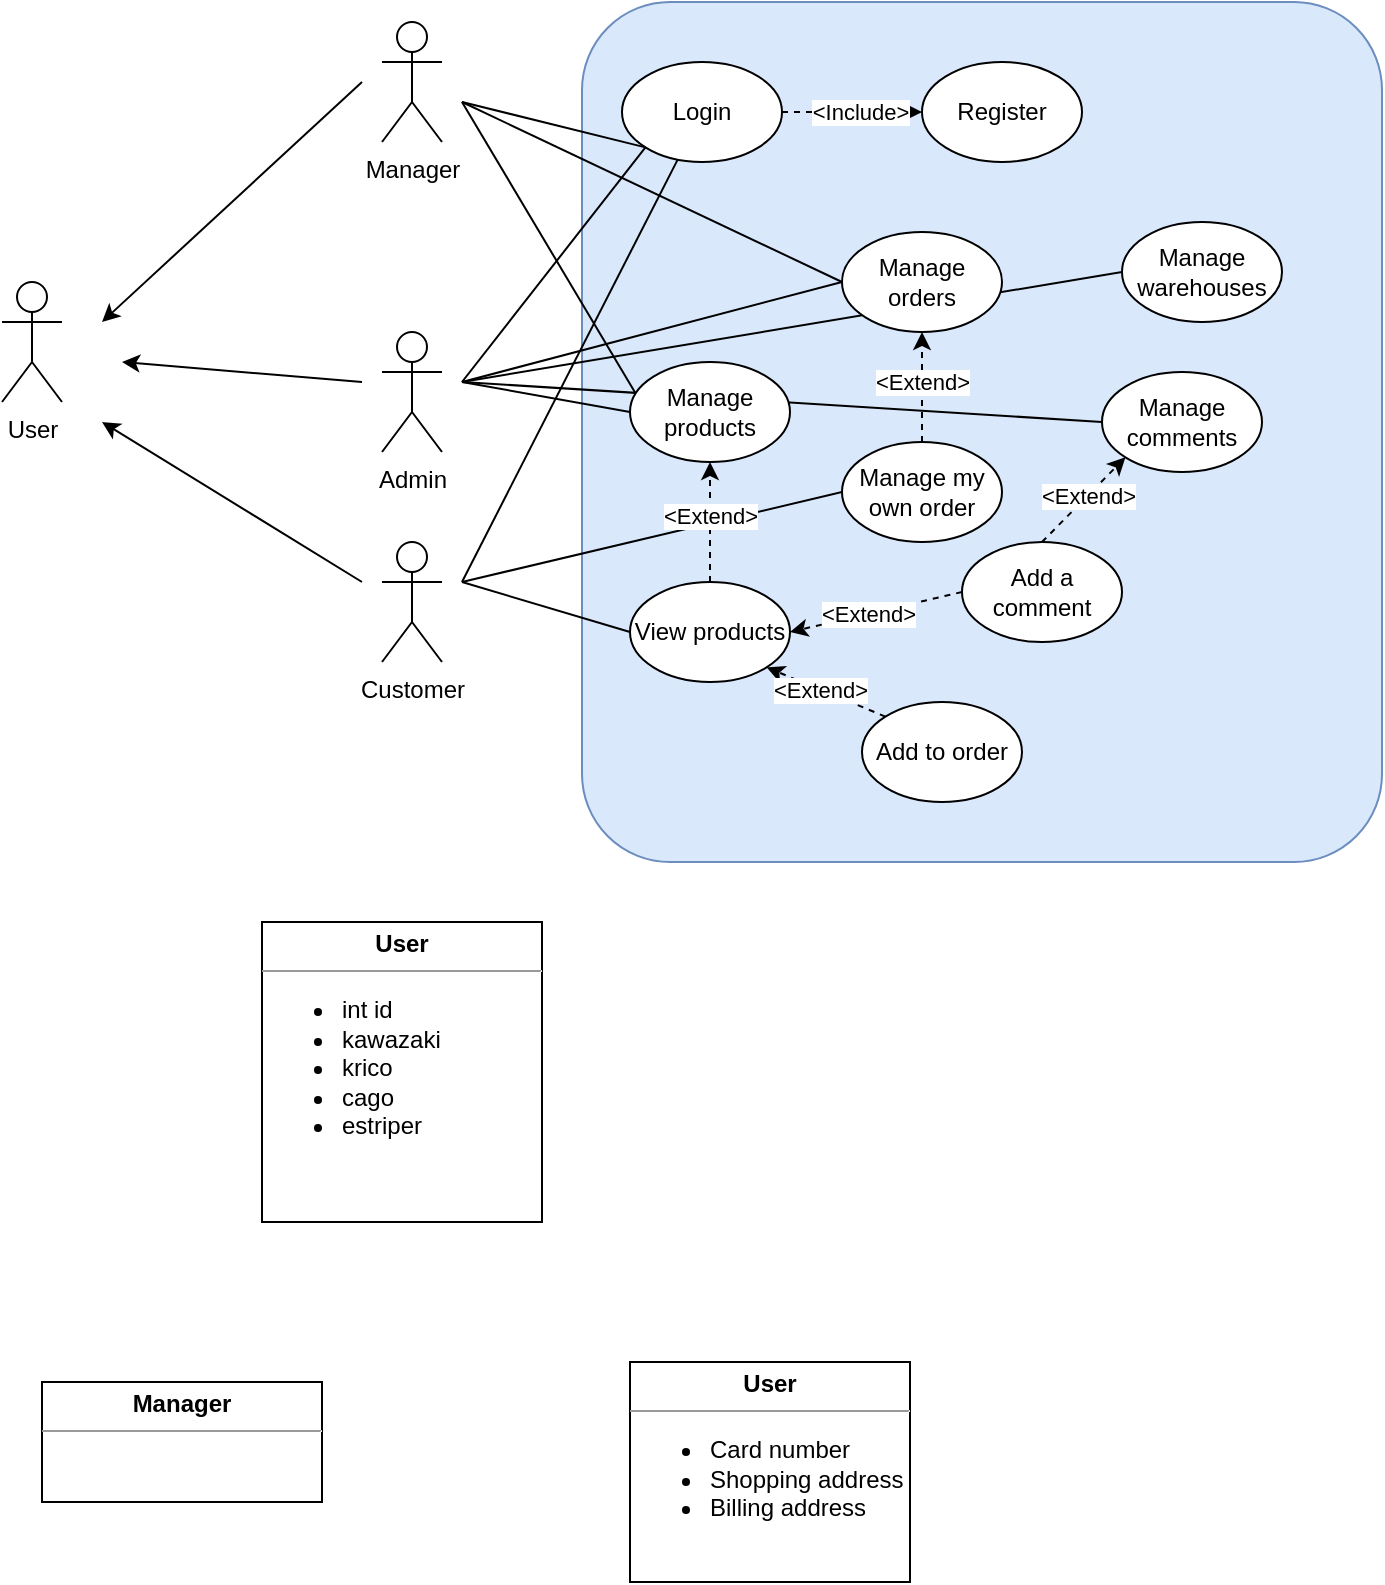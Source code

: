 <mxfile version="23.1.2" type="github">
  <diagram name="Page-1" id="e2jL8_4CVrj-lqxHwGoR">
    <mxGraphModel dx="753" dy="432" grid="1" gridSize="10" guides="1" tooltips="1" connect="1" arrows="1" fold="1" page="1" pageScale="1" pageWidth="827" pageHeight="1169" math="0" shadow="0">
      <root>
        <mxCell id="0" />
        <mxCell id="1" parent="0" />
        <mxCell id="hkoS-fg2tpfXkTerKAe7-1" value="User" style="shape=umlActor;verticalLabelPosition=bottom;verticalAlign=top;html=1;outlineConnect=0;" vertex="1" parent="1">
          <mxGeometry x="60" y="180" width="30" height="60" as="geometry" />
        </mxCell>
        <mxCell id="hkoS-fg2tpfXkTerKAe7-2" value="Manager" style="shape=umlActor;verticalLabelPosition=bottom;verticalAlign=top;html=1;outlineConnect=0;" vertex="1" parent="1">
          <mxGeometry x="250" y="50" width="30" height="60" as="geometry" />
        </mxCell>
        <mxCell id="hkoS-fg2tpfXkTerKAe7-3" value="Customer" style="shape=umlActor;verticalLabelPosition=bottom;verticalAlign=top;html=1;outlineConnect=0;" vertex="1" parent="1">
          <mxGeometry x="250" y="310" width="30" height="60" as="geometry" />
        </mxCell>
        <mxCell id="hkoS-fg2tpfXkTerKAe7-4" value="" style="endArrow=classic;html=1;rounded=0;" edge="1" parent="1">
          <mxGeometry width="50" height="50" relative="1" as="geometry">
            <mxPoint x="240" y="330" as="sourcePoint" />
            <mxPoint x="110" y="250" as="targetPoint" />
          </mxGeometry>
        </mxCell>
        <mxCell id="hkoS-fg2tpfXkTerKAe7-5" value="" style="endArrow=classic;html=1;rounded=0;" edge="1" parent="1">
          <mxGeometry width="50" height="50" relative="1" as="geometry">
            <mxPoint x="240" y="80" as="sourcePoint" />
            <mxPoint x="110" y="200" as="targetPoint" />
          </mxGeometry>
        </mxCell>
        <mxCell id="hkoS-fg2tpfXkTerKAe7-6" value="" style="endArrow=classic;html=1;rounded=0;" edge="1" parent="1">
          <mxGeometry width="50" height="50" relative="1" as="geometry">
            <mxPoint x="240" y="230" as="sourcePoint" />
            <mxPoint x="120" y="220" as="targetPoint" />
          </mxGeometry>
        </mxCell>
        <mxCell id="hkoS-fg2tpfXkTerKAe7-7" value="Admin" style="shape=umlActor;verticalLabelPosition=bottom;verticalAlign=top;html=1;outlineConnect=0;" vertex="1" parent="1">
          <mxGeometry x="250" y="205" width="30" height="60" as="geometry" />
        </mxCell>
        <mxCell id="hkoS-fg2tpfXkTerKAe7-11" value="" style="rounded=1;whiteSpace=wrap;html=1;fillColor=#dae8fc;strokeColor=#6c8ebf;arcSize=11;" vertex="1" parent="1">
          <mxGeometry x="350" y="40" width="400" height="430" as="geometry" />
        </mxCell>
        <mxCell id="hkoS-fg2tpfXkTerKAe7-12" value="Login" style="ellipse;whiteSpace=wrap;html=1;" vertex="1" parent="1">
          <mxGeometry x="370" y="70" width="80" height="50" as="geometry" />
        </mxCell>
        <mxCell id="hkoS-fg2tpfXkTerKAe7-13" value="Register" style="ellipse;whiteSpace=wrap;html=1;" vertex="1" parent="1">
          <mxGeometry x="520" y="70" width="80" height="50" as="geometry" />
        </mxCell>
        <mxCell id="hkoS-fg2tpfXkTerKAe7-15" value="View products" style="ellipse;whiteSpace=wrap;html=1;" vertex="1" parent="1">
          <mxGeometry x="374" y="330" width="80" height="50" as="geometry" />
        </mxCell>
        <mxCell id="hkoS-fg2tpfXkTerKAe7-17" value="" style="endArrow=none;html=1;rounded=0;entryX=0;entryY=1;entryDx=0;entryDy=0;" edge="1" parent="1" target="hkoS-fg2tpfXkTerKAe7-12">
          <mxGeometry width="50" height="50" relative="1" as="geometry">
            <mxPoint x="290" y="230" as="sourcePoint" />
            <mxPoint x="410" y="200" as="targetPoint" />
          </mxGeometry>
        </mxCell>
        <mxCell id="hkoS-fg2tpfXkTerKAe7-18" value="" style="endArrow=none;html=1;rounded=0;entryX=0;entryY=1;entryDx=0;entryDy=0;" edge="1" parent="1" target="hkoS-fg2tpfXkTerKAe7-12">
          <mxGeometry width="50" height="50" relative="1" as="geometry">
            <mxPoint x="290" y="90" as="sourcePoint" />
            <mxPoint x="392" y="123" as="targetPoint" />
          </mxGeometry>
        </mxCell>
        <mxCell id="hkoS-fg2tpfXkTerKAe7-19" value="" style="endArrow=none;html=1;rounded=0;" edge="1" parent="1" target="hkoS-fg2tpfXkTerKAe7-12">
          <mxGeometry width="50" height="50" relative="1" as="geometry">
            <mxPoint x="290" y="330" as="sourcePoint" />
            <mxPoint x="392" y="123" as="targetPoint" />
          </mxGeometry>
        </mxCell>
        <mxCell id="hkoS-fg2tpfXkTerKAe7-20" value="" style="endArrow=none;html=1;rounded=0;entryX=0;entryY=0.5;entryDx=0;entryDy=0;" edge="1" parent="1" target="hkoS-fg2tpfXkTerKAe7-14">
          <mxGeometry width="50" height="50" relative="1" as="geometry">
            <mxPoint x="290" y="230" as="sourcePoint" />
            <mxPoint x="407" y="129" as="targetPoint" />
          </mxGeometry>
        </mxCell>
        <mxCell id="hkoS-fg2tpfXkTerKAe7-21" value="" style="endArrow=none;html=1;rounded=0;entryX=0.042;entryY=0.333;entryDx=0;entryDy=0;entryPerimeter=0;" edge="1" parent="1" target="hkoS-fg2tpfXkTerKAe7-14">
          <mxGeometry width="50" height="50" relative="1" as="geometry">
            <mxPoint x="290" y="90" as="sourcePoint" />
            <mxPoint x="380" y="225" as="targetPoint" />
          </mxGeometry>
        </mxCell>
        <mxCell id="hkoS-fg2tpfXkTerKAe7-22" value="" style="endArrow=none;html=1;rounded=0;entryX=0;entryY=0.5;entryDx=0;entryDy=0;" edge="1" parent="1" target="hkoS-fg2tpfXkTerKAe7-15">
          <mxGeometry width="50" height="50" relative="1" as="geometry">
            <mxPoint x="290" y="330" as="sourcePoint" />
            <mxPoint x="407" y="129" as="targetPoint" />
          </mxGeometry>
        </mxCell>
        <mxCell id="hkoS-fg2tpfXkTerKAe7-29" value="" style="endArrow=none;html=1;rounded=0;entryX=0;entryY=0.5;entryDx=0;entryDy=0;" edge="1" parent="1" target="hkoS-fg2tpfXkTerKAe7-28">
          <mxGeometry width="50" height="50" relative="1" as="geometry">
            <mxPoint x="290" y="90" as="sourcePoint" />
            <mxPoint x="392" y="123" as="targetPoint" />
          </mxGeometry>
        </mxCell>
        <mxCell id="hkoS-fg2tpfXkTerKAe7-30" value="" style="endArrow=none;html=1;rounded=0;entryX=0;entryY=0.5;entryDx=0;entryDy=0;" edge="1" parent="1" target="hkoS-fg2tpfXkTerKAe7-28">
          <mxGeometry width="50" height="50" relative="1" as="geometry">
            <mxPoint x="290" y="230" as="sourcePoint" />
            <mxPoint x="384" y="255" as="targetPoint" />
          </mxGeometry>
        </mxCell>
        <mxCell id="hkoS-fg2tpfXkTerKAe7-33" value="Manage my own order" style="ellipse;whiteSpace=wrap;html=1;" vertex="1" parent="1">
          <mxGeometry x="480" y="260" width="80" height="50" as="geometry" />
        </mxCell>
        <mxCell id="hkoS-fg2tpfXkTerKAe7-34" value="" style="endArrow=none;html=1;rounded=0;entryX=0;entryY=0.5;entryDx=0;entryDy=0;" edge="1" parent="1" target="hkoS-fg2tpfXkTerKAe7-33">
          <mxGeometry width="50" height="50" relative="1" as="geometry">
            <mxPoint x="290" y="330" as="sourcePoint" />
            <mxPoint x="408" y="129" as="targetPoint" />
          </mxGeometry>
        </mxCell>
        <mxCell id="hkoS-fg2tpfXkTerKAe7-35" value="" style="endArrow=classic;html=1;rounded=0;dashed=1;exitX=0.5;exitY=0;exitDx=0;exitDy=0;entryX=0.5;entryY=1;entryDx=0;entryDy=0;" edge="1" parent="1" source="hkoS-fg2tpfXkTerKAe7-33" target="hkoS-fg2tpfXkTerKAe7-28">
          <mxGeometry width="50" height="50" relative="1" as="geometry">
            <mxPoint x="240" y="190" as="sourcePoint" />
            <mxPoint x="290" y="140" as="targetPoint" />
          </mxGeometry>
        </mxCell>
        <mxCell id="hkoS-fg2tpfXkTerKAe7-37" value="&amp;lt;Extend&amp;gt;" style="edgeLabel;html=1;align=center;verticalAlign=middle;resizable=0;points=[];" vertex="1" connectable="0" parent="hkoS-fg2tpfXkTerKAe7-35">
          <mxGeometry x="0.097" relative="1" as="geometry">
            <mxPoint as="offset" />
          </mxGeometry>
        </mxCell>
        <mxCell id="hkoS-fg2tpfXkTerKAe7-38" value="" style="endArrow=classic;html=1;rounded=0;dashed=1;exitX=0.5;exitY=0;exitDx=0;exitDy=0;entryX=0.5;entryY=1;entryDx=0;entryDy=0;" edge="1" parent="1" source="hkoS-fg2tpfXkTerKAe7-15" target="hkoS-fg2tpfXkTerKAe7-14">
          <mxGeometry width="50" height="50" relative="1" as="geometry">
            <mxPoint x="530" y="300" as="sourcePoint" />
            <mxPoint x="530" y="215" as="targetPoint" />
          </mxGeometry>
        </mxCell>
        <mxCell id="hkoS-fg2tpfXkTerKAe7-39" value="&amp;lt;Extend&amp;gt;" style="edgeLabel;html=1;align=center;verticalAlign=middle;resizable=0;points=[];" vertex="1" connectable="0" parent="hkoS-fg2tpfXkTerKAe7-38">
          <mxGeometry x="0.097" relative="1" as="geometry">
            <mxPoint as="offset" />
          </mxGeometry>
        </mxCell>
        <mxCell id="hkoS-fg2tpfXkTerKAe7-40" value="" style="endArrow=classic;html=1;rounded=0;dashed=1;exitX=1;exitY=0.5;exitDx=0;exitDy=0;entryX=0;entryY=0.5;entryDx=0;entryDy=0;" edge="1" parent="1" source="hkoS-fg2tpfXkTerKAe7-12" target="hkoS-fg2tpfXkTerKAe7-13">
          <mxGeometry width="50" height="50" relative="1" as="geometry">
            <mxPoint x="424" y="280" as="sourcePoint" />
            <mxPoint x="424" y="340" as="targetPoint" />
          </mxGeometry>
        </mxCell>
        <mxCell id="hkoS-fg2tpfXkTerKAe7-41" value="&amp;lt;Include&amp;gt;" style="edgeLabel;html=1;align=center;verticalAlign=middle;resizable=0;points=[];" vertex="1" connectable="0" parent="hkoS-fg2tpfXkTerKAe7-40">
          <mxGeometry x="0.097" relative="1" as="geometry">
            <mxPoint as="offset" />
          </mxGeometry>
        </mxCell>
        <mxCell id="hkoS-fg2tpfXkTerKAe7-43" value="Add to order" style="ellipse;whiteSpace=wrap;html=1;" vertex="1" parent="1">
          <mxGeometry x="490" y="390" width="80" height="50" as="geometry" />
        </mxCell>
        <mxCell id="hkoS-fg2tpfXkTerKAe7-44" value="" style="endArrow=classic;html=1;rounded=0;dashed=1;exitX=0;exitY=0;exitDx=0;exitDy=0;entryX=1;entryY=1;entryDx=0;entryDy=0;" edge="1" parent="1" source="hkoS-fg2tpfXkTerKAe7-43" target="hkoS-fg2tpfXkTerKAe7-15">
          <mxGeometry width="50" height="50" relative="1" as="geometry">
            <mxPoint x="530" y="300" as="sourcePoint" />
            <mxPoint x="530" y="215" as="targetPoint" />
          </mxGeometry>
        </mxCell>
        <mxCell id="hkoS-fg2tpfXkTerKAe7-45" value="&amp;lt;Extend&amp;gt;" style="edgeLabel;html=1;align=center;verticalAlign=middle;resizable=0;points=[];" vertex="1" connectable="0" parent="hkoS-fg2tpfXkTerKAe7-44">
          <mxGeometry x="0.097" relative="1" as="geometry">
            <mxPoint as="offset" />
          </mxGeometry>
        </mxCell>
        <mxCell id="hkoS-fg2tpfXkTerKAe7-46" value="Add a comment" style="ellipse;whiteSpace=wrap;html=1;" vertex="1" parent="1">
          <mxGeometry x="540" y="310" width="80" height="50" as="geometry" />
        </mxCell>
        <mxCell id="hkoS-fg2tpfXkTerKAe7-47" value="" style="endArrow=classic;html=1;rounded=0;dashed=1;exitX=0;exitY=0.5;exitDx=0;exitDy=0;entryX=1;entryY=0.5;entryDx=0;entryDy=0;" edge="1" parent="1" source="hkoS-fg2tpfXkTerKAe7-46" target="hkoS-fg2tpfXkTerKAe7-15">
          <mxGeometry width="50" height="50" relative="1" as="geometry">
            <mxPoint x="424" y="340" as="sourcePoint" />
            <mxPoint x="424" y="280" as="targetPoint" />
          </mxGeometry>
        </mxCell>
        <mxCell id="hkoS-fg2tpfXkTerKAe7-48" value="&amp;lt;Extend&amp;gt;" style="edgeLabel;html=1;align=center;verticalAlign=middle;resizable=0;points=[];" vertex="1" connectable="0" parent="hkoS-fg2tpfXkTerKAe7-47">
          <mxGeometry x="0.097" relative="1" as="geometry">
            <mxPoint as="offset" />
          </mxGeometry>
        </mxCell>
        <mxCell id="hkoS-fg2tpfXkTerKAe7-50" value="Manage comments" style="ellipse;whiteSpace=wrap;html=1;" vertex="1" parent="1">
          <mxGeometry x="610" y="225" width="80" height="50" as="geometry" />
        </mxCell>
        <mxCell id="hkoS-fg2tpfXkTerKAe7-51" value="" style="endArrow=classic;html=1;rounded=0;dashed=1;exitX=0.5;exitY=0;exitDx=0;exitDy=0;entryX=0;entryY=1;entryDx=0;entryDy=0;" edge="1" parent="1" source="hkoS-fg2tpfXkTerKAe7-46" target="hkoS-fg2tpfXkTerKAe7-50">
          <mxGeometry width="50" height="50" relative="1" as="geometry">
            <mxPoint x="550" y="345" as="sourcePoint" />
            <mxPoint x="464" y="365" as="targetPoint" />
          </mxGeometry>
        </mxCell>
        <mxCell id="hkoS-fg2tpfXkTerKAe7-52" value="&amp;lt;Extend&amp;gt;" style="edgeLabel;html=1;align=center;verticalAlign=middle;resizable=0;points=[];" vertex="1" connectable="0" parent="hkoS-fg2tpfXkTerKAe7-51">
          <mxGeometry x="0.097" relative="1" as="geometry">
            <mxPoint as="offset" />
          </mxGeometry>
        </mxCell>
        <mxCell id="hkoS-fg2tpfXkTerKAe7-53" value="" style="endArrow=none;html=1;rounded=0;entryX=0;entryY=0.5;entryDx=0;entryDy=0;" edge="1" parent="1" target="hkoS-fg2tpfXkTerKAe7-50">
          <mxGeometry width="50" height="50" relative="1" as="geometry">
            <mxPoint x="290" y="230" as="sourcePoint" />
            <mxPoint x="490" y="190" as="targetPoint" />
          </mxGeometry>
        </mxCell>
        <mxCell id="hkoS-fg2tpfXkTerKAe7-14" value="Manage products" style="ellipse;whiteSpace=wrap;html=1;" vertex="1" parent="1">
          <mxGeometry x="374" y="220" width="80" height="50" as="geometry" />
        </mxCell>
        <mxCell id="hkoS-fg2tpfXkTerKAe7-54" value="Manage warehouses" style="ellipse;whiteSpace=wrap;html=1;" vertex="1" parent="1">
          <mxGeometry x="620" y="150" width="80" height="50" as="geometry" />
        </mxCell>
        <mxCell id="hkoS-fg2tpfXkTerKAe7-55" value="" style="endArrow=none;html=1;rounded=0;entryX=0;entryY=0.5;entryDx=0;entryDy=0;" edge="1" parent="1" target="hkoS-fg2tpfXkTerKAe7-54">
          <mxGeometry width="50" height="50" relative="1" as="geometry">
            <mxPoint x="290" y="230" as="sourcePoint" />
            <mxPoint x="490" y="190" as="targetPoint" />
          </mxGeometry>
        </mxCell>
        <mxCell id="hkoS-fg2tpfXkTerKAe7-28" value="Manage orders" style="ellipse;whiteSpace=wrap;html=1;" vertex="1" parent="1">
          <mxGeometry x="480" y="155" width="80" height="50" as="geometry" />
        </mxCell>
        <mxCell id="hkoS-fg2tpfXkTerKAe7-60" value="&lt;p style=&quot;margin:0px;margin-top:4px;text-align:center;&quot;&gt;&lt;b&gt;Manager&lt;/b&gt;&lt;/p&gt;&lt;hr size=&quot;1&quot;&gt;&lt;div style=&quot;height:2px;&quot;&gt;&lt;/div&gt;" style="verticalAlign=top;align=left;overflow=fill;fontSize=12;fontFamily=Helvetica;html=1;whiteSpace=wrap;" vertex="1" parent="1">
          <mxGeometry x="80" y="730" width="140" height="60" as="geometry" />
        </mxCell>
        <mxCell id="hkoS-fg2tpfXkTerKAe7-61" value="&lt;p style=&quot;margin:0px;margin-top:4px;text-align:center;&quot;&gt;&lt;b&gt;User&lt;/b&gt;&lt;/p&gt;&lt;hr size=&quot;1&quot;&gt;&lt;div style=&quot;height:2px;&quot;&gt;&lt;ul&gt;&lt;li&gt;Card number&lt;/li&gt;&lt;li&gt;Shopping address&lt;/li&gt;&lt;li&gt;Billing address&lt;/li&gt;&lt;/ul&gt;&lt;/div&gt;" style="verticalAlign=top;align=left;overflow=fill;fontSize=12;fontFamily=Helvetica;html=1;whiteSpace=wrap;" vertex="1" parent="1">
          <mxGeometry x="374" y="720" width="140" height="110" as="geometry" />
        </mxCell>
        <mxCell id="hkoS-fg2tpfXkTerKAe7-62" value="&lt;p style=&quot;margin:0px;margin-top:4px;text-align:center;&quot;&gt;&lt;b&gt;User&lt;/b&gt;&lt;/p&gt;&lt;hr size=&quot;1&quot;&gt;&lt;div style=&quot;height:2px;&quot;&gt;&lt;ul&gt;&lt;li&gt;int id&lt;/li&gt;&lt;li&gt;kawazaki&lt;/li&gt;&lt;li&gt;krico&lt;/li&gt;&lt;li&gt;cago&lt;/li&gt;&lt;li&gt;estriper&lt;/li&gt;&lt;/ul&gt;&lt;/div&gt;" style="verticalAlign=top;align=left;overflow=fill;fontSize=12;fontFamily=Helvetica;html=1;whiteSpace=wrap;" vertex="1" parent="1">
          <mxGeometry x="190" y="500" width="140" height="150" as="geometry" />
        </mxCell>
      </root>
    </mxGraphModel>
  </diagram>
</mxfile>
